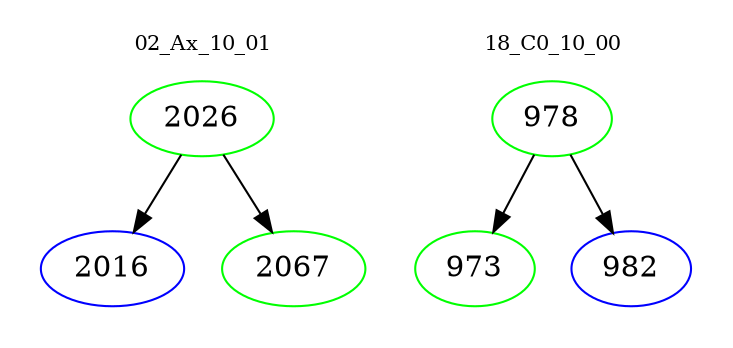 digraph{
subgraph cluster_0 {
color = white
label = "02_Ax_10_01";
fontsize=10;
T0_2026 [label="2026", color="green"]
T0_2026 -> T0_2016 [color="black"]
T0_2016 [label="2016", color="blue"]
T0_2026 -> T0_2067 [color="black"]
T0_2067 [label="2067", color="green"]
}
subgraph cluster_1 {
color = white
label = "18_C0_10_00";
fontsize=10;
T1_978 [label="978", color="green"]
T1_978 -> T1_973 [color="black"]
T1_973 [label="973", color="green"]
T1_978 -> T1_982 [color="black"]
T1_982 [label="982", color="blue"]
}
}
